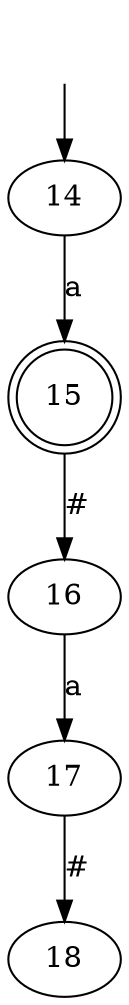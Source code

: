 digraph fa {
	14 [label=14]
	15 [label=15]
	16 [label=16]
	17 [label=17]
	18 [label=18]
	14
	15 [shape=doublecircle]
	16
	17
	18
	14 -> 15 [label=a]
	15 -> 16 [label="#"]
	16 -> 17 [label=a]
	17 -> 18 [label="#"]
	"" [shape=plaintext]
	"" -> 14
}
